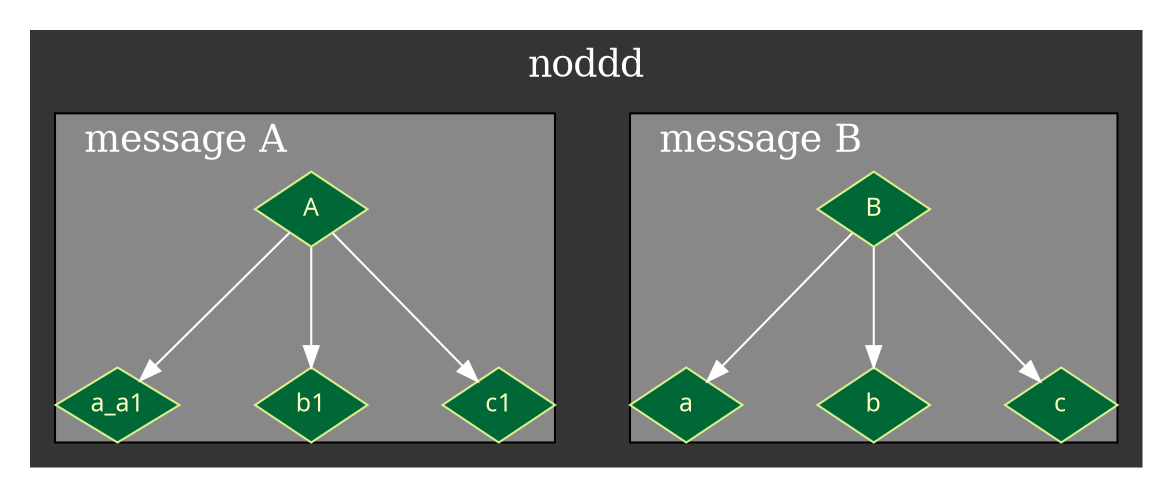 digraph NNNN {
graph [
ordering="out";
charset = "UTF-8";
label = "noddd",
labelloc = "t",
labeljust = "c",
bgcolor = "#343434",
fontcolor = white,
fontsize = 18,
style = "filled",
rankdir = TB,
margin = 0.2,
nodesep = 0.5,
ranksep = 0.8,
compound = true
];
node [
colorscheme = rdylgn11,
fontname = "Migu 1M",
color = 7,
fontsize = 12,
fontcolor = 6,
fillcolor = 11,
margin = 0.05,
style = "solid,filled"
];
node [
colorscheme = rdylgn11,
fontname = "Migu 1M",
color = 7,
fontsize = 12,
fontcolor = 6,
fillcolor = 11,
margin = 0.05,
style = "solid,filled"
];
edge [
  color = white
];
subgraph cluster0 { 
  label = " message A " ;
  labelloc = "t";
  labeljust = "l";
  fillcolor = "#888888";
  A [label = "A", shape = diamond];
  a_a1 [label = "a_a1", shape = diamond];
  b1 [label = "b1", shape = diamond];
  c1 [label = "c1", shape = diamond];
A -> a_a1;
A -> b1;
A -> c1;
 };
subgraph cluster1 { 
  label = " message B " ;
  labelloc = "t";
  labeljust = "l";
  fillcolor = "#888888";
  B [label = "B", shape = diamond];
  a [label = "a", shape = diamond];
  b [label = "b", shape = diamond];
  c [label = "c", shape = diamond];
B -> a;
B -> b;
B -> c;
 };
}
